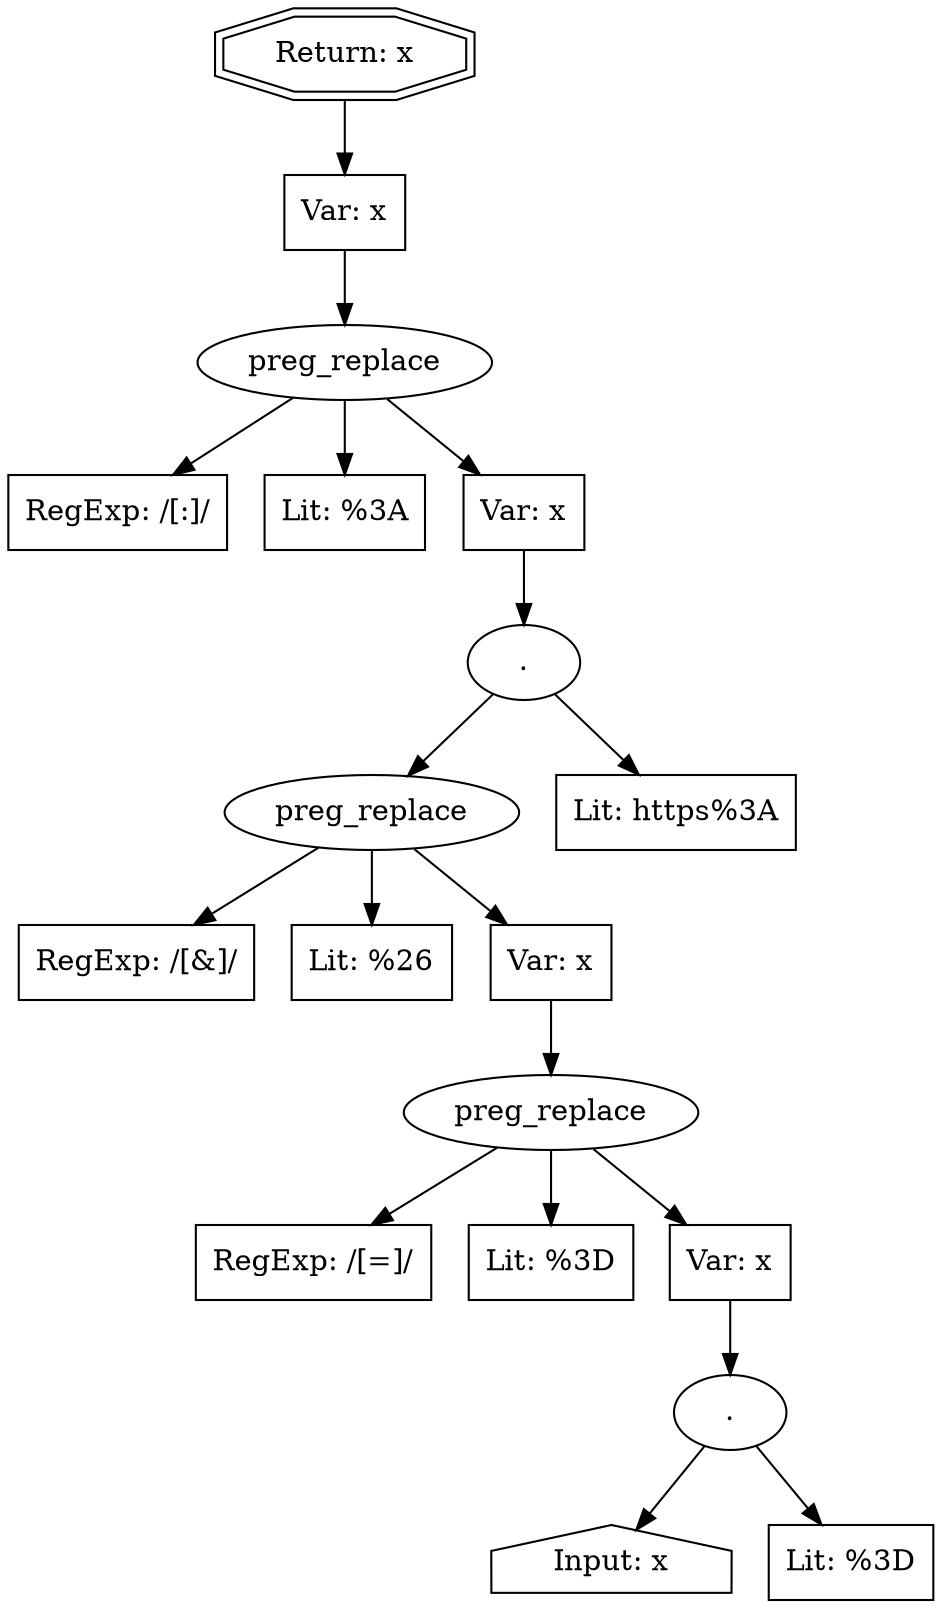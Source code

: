 // Finding: ba6c0cac-7453-4612-9307-733924a70eff
// Finding.url: https://store.example345.com/store/results/stamps/_/N-9y93lv?_requestid=2900481##"></iframe></style></script></object></embed></textarea><img src=x onerror=taintfoxLog('b2c1575776af4eebb0ca78bfbe0eeac6')><!--/*
// Finding.parentloc: https://store.example345.com/store/results/stamps/_/N-9y93lv?_requestid=2900481##"></iframe></style></script></object></embed></textarea><img src=x onerror=taintfoxLog('b2c1575776af4eebb0ca78bfbe0eeac6')><!--/*
// Finding.domain: store.example345.com
// Finding.base_domain: example345.com
// Finding.source: location.search
// Finding.sink: innerHTML
// Sanitizer.score: 3
// Sanitizer.name: prepURL
// Sanitizer.location: https://store.example345.com/global-elements/header/script/ge-login.js - <anonymous>:22:15
// Finding.begin: 126
// Finding.end: 137
// Finding.original_uuid: 788dd666-974d-4968-96ea-6c4810654396
// Finding.TwentyFiveMillionFlowsId: 1758173714
// Finding.script: https://store.example345.com/global-elements/header/script/ge-login.js
// Finding.line: 254
// Exploit.uuid: b2c15757-76af-4eeb-b0ca-78bfbe0eeac6
// Exploit.success: false
// Exploit.status: validated
// Exploit.method: C
// Exploit.type: html
// Exploit.token: attribute
// Exploit.content: href
// Exploit.quote_type: "
// Exploit.tag: a
// Exploit.break_out: #"></iframe></style></script></object></embed></textarea><img src=x onerror=
// Exploit.break_in: ><!--/*
// Exploit.payload: #"></iframe></style></script></object></embed></textarea><img src=x onerror=taintfoxLog(1)><!--/*
// Exploit.begin_taint_url: 54
// Exploit.end_taint_url: 65
// Exploit.replace_begin_url: 73
// Exploit.replace_end_url: 73
// Exploit.replace_begin_param: 137
// Exploit.replace_end_param: 137
// Issues.LargestEncodeAttrStringChain: 0
// Issues.LargestTextFragmentEncodeChainLength: 0
// Issues.HasApproximation: false
// Issues.HasMissingImplementation: false
// Issues.HasInfiniteRegexWithFunctionReplacer: false
// Issues.MergedSplitAndJoins: false
// Issues.HasUrlInRhsOfReplace: false
// Issues.HasUrlInLhsOfReplace: false
// Issues.HasCookieValueInLhsOfreplace: false
// Issues.HasCookieValueInRhsOfreplace: false
// Issues.HasCookieValueInMatchPattern: false
// Issues.HasCookieValueInExecPattern: false
// Issues.RemovedLRConcats: true
// Issues.RemovedReplaceArtifacts: false
// Issues.HasUrlInMatchPattern: false
// Issues.HasUrlInExecPattern: false
// Issues.RemovedNOPreplaces: false
// Issues.Known_sanitizer: false
// DepGraph.hash: 1791112428
// DepGraph.sanitizer_hash: 165300179
// Removed LR concats 
digraph cfg {
n0 [shape=house, label="Input: x"];
n1 [shape=ellipse, label="."];
n2 [shape=box, label="Lit: %3D"];
n3 [shape=ellipse, label="preg_replace"];
n4 [shape=box, label="RegExp: /[=]/"];
n5 [shape=box, label="Lit: %3D"];
n6 [shape=box, label="Var: x"];
n7 [shape=ellipse, label="preg_replace"];
n8 [shape=box, label="RegExp: /[&]/"];
n9 [shape=box, label="Lit: %26"];
n10 [shape=box, label="Var: x"];
n11 [shape=ellipse, label="."];
n12 [shape=box, label="Lit: https%3A"];
n13 [shape=ellipse, label="preg_replace"];
n14 [shape=box, label="RegExp: /[:]/"];
n15 [shape=box, label="Lit: %3A"];
n16 [shape=box, label="Var: x"];
n17 [shape=box, label="Var: x"];
n18 [shape=doubleoctagon, label="Return: x"];
n1 -> n0;
n1 -> n2;
n6 -> n1;
n3 -> n4;
n3 -> n5;
n3 -> n6;
n10 -> n3;
n7 -> n8;
n7 -> n9;
n7 -> n10;
n11 -> n12;
n11 -> n7;
n16 -> n11;
n13 -> n14;
n13 -> n15;
n13 -> n16;
n17 -> n13;
n18 -> n17;
}